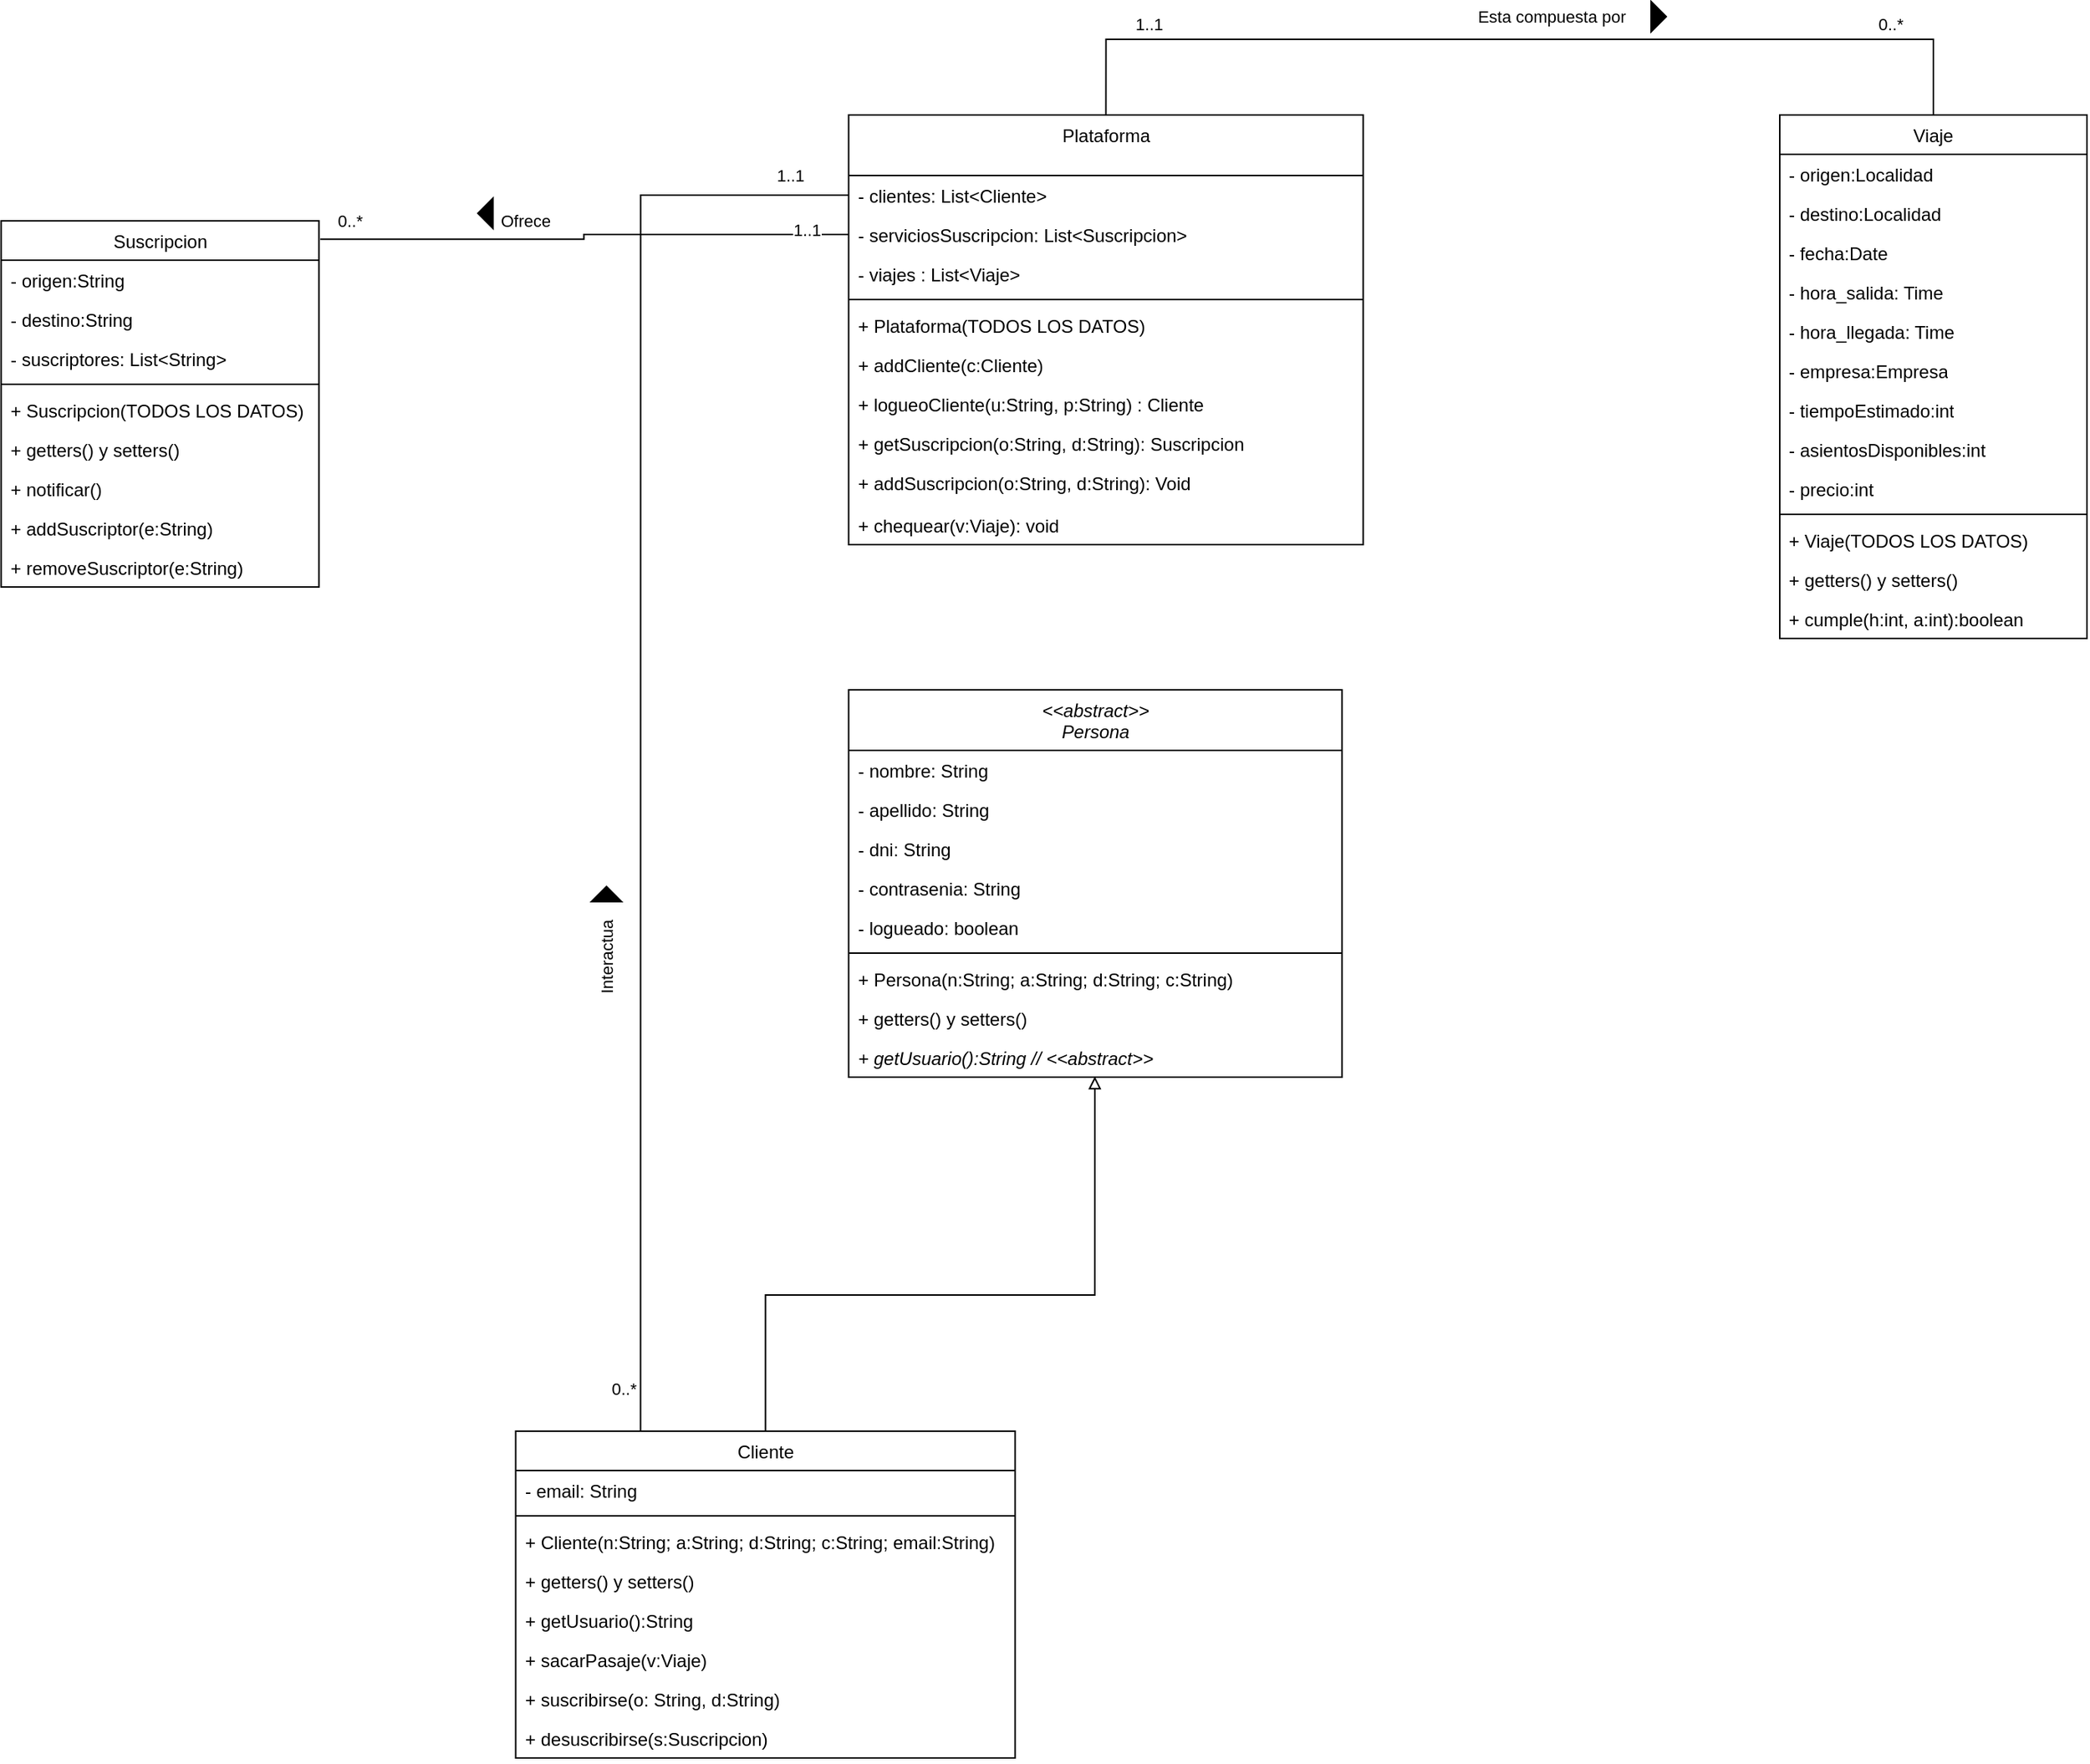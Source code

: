 <mxfile version="15.7.3" type="device"><diagram name="Página-1" id="zjq8cMb5KONKdvHJmB7o"><mxGraphModel dx="1447" dy="908" grid="1" gridSize="10" guides="1" tooltips="1" connect="1" arrows="1" fold="1" page="1" pageScale="1" pageWidth="827" pageHeight="1169" math="0" shadow="0"><root><mxCell id="0"/><mxCell id="1" parent="0"/><mxCell id="j-AWwlysF16xWAHeP7fP-1" value="&lt;i style=&quot;font-weight: normal;&quot;&gt;&amp;lt;&amp;lt;abstract&amp;gt;&amp;gt;&lt;br&gt;Persona&lt;/i&gt;" style="swimlane;fontStyle=1;align=center;verticalAlign=top;childLayout=stackLayout;horizontal=1;startSize=40;horizontalStack=0;resizeParent=1;resizeParentMax=0;resizeLast=0;collapsible=1;marginBottom=0;whiteSpace=wrap;html=1;" parent="1" vertex="1"><mxGeometry x="914.75" y="720" width="326" height="256" as="geometry"/></mxCell><mxCell id="j-AWwlysF16xWAHeP7fP-2" value="- nombre: String" style="text;strokeColor=none;fillColor=none;align=left;verticalAlign=top;spacingLeft=4;spacingRight=4;overflow=hidden;rotatable=0;points=[[0,0.5],[1,0.5]];portConstraint=eastwest;whiteSpace=wrap;html=1;" parent="j-AWwlysF16xWAHeP7fP-1" vertex="1"><mxGeometry y="40" width="326" height="26" as="geometry"/></mxCell><mxCell id="j-AWwlysF16xWAHeP7fP-3" value="- apellido: String" style="text;strokeColor=none;fillColor=none;align=left;verticalAlign=top;spacingLeft=4;spacingRight=4;overflow=hidden;rotatable=0;points=[[0,0.5],[1,0.5]];portConstraint=eastwest;whiteSpace=wrap;html=1;" parent="j-AWwlysF16xWAHeP7fP-1" vertex="1"><mxGeometry y="66" width="326" height="26" as="geometry"/></mxCell><mxCell id="j-AWwlysF16xWAHeP7fP-4" value="- dni: String" style="text;strokeColor=none;fillColor=none;align=left;verticalAlign=top;spacingLeft=4;spacingRight=4;overflow=hidden;rotatable=0;points=[[0,0.5],[1,0.5]];portConstraint=eastwest;whiteSpace=wrap;html=1;" parent="j-AWwlysF16xWAHeP7fP-1" vertex="1"><mxGeometry y="92" width="326" height="26" as="geometry"/></mxCell><mxCell id="j-AWwlysF16xWAHeP7fP-5" value="- contrasenia: String" style="text;strokeColor=none;fillColor=none;align=left;verticalAlign=top;spacingLeft=4;spacingRight=4;overflow=hidden;rotatable=0;points=[[0,0.5],[1,0.5]];portConstraint=eastwest;whiteSpace=wrap;html=1;" parent="j-AWwlysF16xWAHeP7fP-1" vertex="1"><mxGeometry y="118" width="326" height="26" as="geometry"/></mxCell><mxCell id="j-AWwlysF16xWAHeP7fP-6" value="- logueado: boolean" style="text;strokeColor=none;fillColor=none;align=left;verticalAlign=top;spacingLeft=4;spacingRight=4;overflow=hidden;rotatable=0;points=[[0,0.5],[1,0.5]];portConstraint=eastwest;whiteSpace=wrap;html=1;" parent="j-AWwlysF16xWAHeP7fP-1" vertex="1"><mxGeometry y="144" width="326" height="26" as="geometry"/></mxCell><mxCell id="j-AWwlysF16xWAHeP7fP-7" value="" style="line;strokeWidth=1;fillColor=none;align=left;verticalAlign=middle;spacingTop=-1;spacingLeft=3;spacingRight=3;rotatable=0;labelPosition=right;points=[];portConstraint=eastwest;strokeColor=inherit;" parent="j-AWwlysF16xWAHeP7fP-1" vertex="1"><mxGeometry y="170" width="326" height="8" as="geometry"/></mxCell><mxCell id="j-AWwlysF16xWAHeP7fP-8" value="+ Persona(n:String; a:String; d:String; c:String)" style="text;strokeColor=none;fillColor=none;align=left;verticalAlign=top;spacingLeft=4;spacingRight=4;overflow=hidden;rotatable=0;points=[[0,0.5],[1,0.5]];portConstraint=eastwest;whiteSpace=wrap;html=1;" parent="j-AWwlysF16xWAHeP7fP-1" vertex="1"><mxGeometry y="178" width="326" height="26" as="geometry"/></mxCell><mxCell id="j-AWwlysF16xWAHeP7fP-9" value="+ getters() y setters()" style="text;strokeColor=none;fillColor=none;align=left;verticalAlign=top;spacingLeft=4;spacingRight=4;overflow=hidden;rotatable=0;points=[[0,0.5],[1,0.5]];portConstraint=eastwest;whiteSpace=wrap;html=1;" parent="j-AWwlysF16xWAHeP7fP-1" vertex="1"><mxGeometry y="204" width="326" height="26" as="geometry"/></mxCell><mxCell id="j-AWwlysF16xWAHeP7fP-10" value="&lt;i&gt;+ getUsuario():String // &amp;lt;&amp;lt;abstract&amp;gt;&amp;gt;&lt;/i&gt;" style="text;strokeColor=none;fillColor=none;align=left;verticalAlign=top;spacingLeft=4;spacingRight=4;overflow=hidden;rotatable=0;points=[[0,0.5],[1,0.5]];portConstraint=eastwest;whiteSpace=wrap;html=1;" parent="j-AWwlysF16xWAHeP7fP-1" vertex="1"><mxGeometry y="230" width="326" height="26" as="geometry"/></mxCell><mxCell id="j-AWwlysF16xWAHeP7fP-11" style="rounded=0;orthogonalLoop=1;jettySize=auto;html=1;entryX=0.499;entryY=0.981;entryDx=0;entryDy=0;entryPerimeter=0;endArrow=block;endFill=0;edgeStyle=orthogonalEdgeStyle;" parent="1" source="j-AWwlysF16xWAHeP7fP-13" target="j-AWwlysF16xWAHeP7fP-10" edge="1"><mxGeometry relative="1" as="geometry"><Array as="points"><mxPoint x="860" y="1120"/><mxPoint x="1077" y="1120"/></Array></mxGeometry></mxCell><mxCell id="j-AWwlysF16xWAHeP7fP-13" value="&lt;span style=&quot;font-weight: normal;&quot;&gt;Cliente&lt;/span&gt;" style="swimlane;fontStyle=1;align=center;verticalAlign=top;childLayout=stackLayout;horizontal=1;startSize=26;horizontalStack=0;resizeParent=1;resizeParentMax=0;resizeLast=0;collapsible=1;marginBottom=0;whiteSpace=wrap;html=1;" parent="1" vertex="1"><mxGeometry x="694.75" y="1210" width="330" height="216" as="geometry"><mxRectangle x="134" y="100" width="70" height="26" as="alternateBounds"/></mxGeometry></mxCell><mxCell id="j-AWwlysF16xWAHeP7fP-14" value="- email: String" style="text;strokeColor=none;fillColor=none;align=left;verticalAlign=top;spacingLeft=4;spacingRight=4;overflow=hidden;rotatable=0;points=[[0,0.5],[1,0.5]];portConstraint=eastwest;whiteSpace=wrap;html=1;" parent="j-AWwlysF16xWAHeP7fP-13" vertex="1"><mxGeometry y="26" width="330" height="26" as="geometry"/></mxCell><mxCell id="j-AWwlysF16xWAHeP7fP-17" value="" style="line;strokeWidth=1;fillColor=none;align=left;verticalAlign=middle;spacingTop=-1;spacingLeft=3;spacingRight=3;rotatable=0;labelPosition=right;points=[];portConstraint=eastwest;strokeColor=inherit;" parent="j-AWwlysF16xWAHeP7fP-13" vertex="1"><mxGeometry y="52" width="330" height="8" as="geometry"/></mxCell><mxCell id="j-AWwlysF16xWAHeP7fP-18" value="+ Cliente(n:String; a:String; d:String; c:String; email:String)" style="text;strokeColor=none;fillColor=none;align=left;verticalAlign=top;spacingLeft=4;spacingRight=4;overflow=hidden;rotatable=0;points=[[0,0.5],[1,0.5]];portConstraint=eastwest;whiteSpace=wrap;html=1;" parent="j-AWwlysF16xWAHeP7fP-13" vertex="1"><mxGeometry y="60" width="330" height="26" as="geometry"/></mxCell><mxCell id="j-AWwlysF16xWAHeP7fP-19" value="+ getters() y setters()" style="text;strokeColor=none;fillColor=none;align=left;verticalAlign=top;spacingLeft=4;spacingRight=4;overflow=hidden;rotatable=0;points=[[0,0.5],[1,0.5]];portConstraint=eastwest;whiteSpace=wrap;html=1;" parent="j-AWwlysF16xWAHeP7fP-13" vertex="1"><mxGeometry y="86" width="330" height="26" as="geometry"/></mxCell><mxCell id="AUp9FPdAzG-k2VMfIPUW-1" value="+ getUsuario():String&amp;nbsp;" style="text;strokeColor=none;fillColor=none;align=left;verticalAlign=top;spacingLeft=4;spacingRight=4;overflow=hidden;rotatable=0;points=[[0,0.5],[1,0.5]];portConstraint=eastwest;whiteSpace=wrap;html=1;" vertex="1" parent="j-AWwlysF16xWAHeP7fP-13"><mxGeometry y="112" width="330" height="26" as="geometry"/></mxCell><mxCell id="j-AWwlysF16xWAHeP7fP-22" value="+ sacarPasaje(v:Viaje)" style="text;strokeColor=none;fillColor=none;align=left;verticalAlign=top;spacingLeft=4;spacingRight=4;overflow=hidden;rotatable=0;points=[[0,0.5],[1,0.5]];portConstraint=eastwest;whiteSpace=wrap;html=1;" parent="j-AWwlysF16xWAHeP7fP-13" vertex="1"><mxGeometry y="138" width="330" height="26" as="geometry"/></mxCell><mxCell id="j-AWwlysF16xWAHeP7fP-25" value="+ suscribirse(o: String, d:String)" style="text;strokeColor=none;fillColor=none;align=left;verticalAlign=top;spacingLeft=4;spacingRight=4;overflow=hidden;rotatable=0;points=[[0,0.5],[1,0.5]];portConstraint=eastwest;whiteSpace=wrap;html=1;" parent="j-AWwlysF16xWAHeP7fP-13" vertex="1"><mxGeometry y="164" width="330" height="26" as="geometry"/></mxCell><mxCell id="j-AWwlysF16xWAHeP7fP-26" value="+ desuscribirse(s:Suscripcion)" style="text;strokeColor=none;fillColor=none;align=left;verticalAlign=top;spacingLeft=4;spacingRight=4;overflow=hidden;rotatable=0;points=[[0,0.5],[1,0.5]];portConstraint=eastwest;whiteSpace=wrap;html=1;" parent="j-AWwlysF16xWAHeP7fP-13" vertex="1"><mxGeometry y="190" width="330" height="26" as="geometry"/></mxCell><mxCell id="j-AWwlysF16xWAHeP7fP-86" value="&lt;span style=&quot;font-weight: normal;&quot;&gt;Suscripcion&lt;/span&gt;" style="swimlane;fontStyle=1;align=center;verticalAlign=top;childLayout=stackLayout;horizontal=1;startSize=26;horizontalStack=0;resizeParent=1;resizeParentMax=0;resizeLast=0;collapsible=1;marginBottom=0;whiteSpace=wrap;html=1;" parent="1" vertex="1"><mxGeometry x="354.75" y="410" width="210" height="242" as="geometry"><mxRectangle x="1500" y="60" width="90" height="26" as="alternateBounds"/></mxGeometry></mxCell><mxCell id="j-AWwlysF16xWAHeP7fP-87" value="- origen:String" style="text;strokeColor=none;fillColor=none;align=left;verticalAlign=top;spacingLeft=4;spacingRight=4;overflow=hidden;rotatable=0;points=[[0,0.5],[1,0.5]];portConstraint=eastwest;whiteSpace=wrap;html=1;" parent="j-AWwlysF16xWAHeP7fP-86" vertex="1"><mxGeometry y="26" width="210" height="26" as="geometry"/></mxCell><mxCell id="j-AWwlysF16xWAHeP7fP-88" value="- destino:String" style="text;strokeColor=none;fillColor=none;align=left;verticalAlign=top;spacingLeft=4;spacingRight=4;overflow=hidden;rotatable=0;points=[[0,0.5],[1,0.5]];portConstraint=eastwest;whiteSpace=wrap;html=1;" parent="j-AWwlysF16xWAHeP7fP-86" vertex="1"><mxGeometry y="52" width="210" height="26" as="geometry"/></mxCell><mxCell id="j-AWwlysF16xWAHeP7fP-89" value="- suscriptores: List&amp;lt;String&amp;gt;" style="text;strokeColor=none;fillColor=none;align=left;verticalAlign=top;spacingLeft=4;spacingRight=4;overflow=hidden;rotatable=0;points=[[0,0.5],[1,0.5]];portConstraint=eastwest;whiteSpace=wrap;html=1;" parent="j-AWwlysF16xWAHeP7fP-86" vertex="1"><mxGeometry y="78" width="210" height="26" as="geometry"/></mxCell><mxCell id="j-AWwlysF16xWAHeP7fP-90" value="" style="line;strokeWidth=1;fillColor=none;align=left;verticalAlign=middle;spacingTop=-1;spacingLeft=3;spacingRight=3;rotatable=0;labelPosition=right;points=[];portConstraint=eastwest;strokeColor=inherit;" parent="j-AWwlysF16xWAHeP7fP-86" vertex="1"><mxGeometry y="104" width="210" height="8" as="geometry"/></mxCell><mxCell id="j-AWwlysF16xWAHeP7fP-91" value="+ Suscripcion(TODOS LOS DATOS)" style="text;strokeColor=none;fillColor=none;align=left;verticalAlign=top;spacingLeft=4;spacingRight=4;overflow=hidden;rotatable=0;points=[[0,0.5],[1,0.5]];portConstraint=eastwest;whiteSpace=wrap;html=1;" parent="j-AWwlysF16xWAHeP7fP-86" vertex="1"><mxGeometry y="112" width="210" height="26" as="geometry"/></mxCell><mxCell id="j-AWwlysF16xWAHeP7fP-92" value="+ getters() y setters()" style="text;strokeColor=none;fillColor=none;align=left;verticalAlign=top;spacingLeft=4;spacingRight=4;overflow=hidden;rotatable=0;points=[[0,0.5],[1,0.5]];portConstraint=eastwest;whiteSpace=wrap;html=1;" parent="j-AWwlysF16xWAHeP7fP-86" vertex="1"><mxGeometry y="138" width="210" height="26" as="geometry"/></mxCell><mxCell id="j-AWwlysF16xWAHeP7fP-93" value="+ notificar()" style="text;strokeColor=none;fillColor=none;align=left;verticalAlign=top;spacingLeft=4;spacingRight=4;overflow=hidden;rotatable=0;points=[[0,0.5],[1,0.5]];portConstraint=eastwest;whiteSpace=wrap;html=1;" parent="j-AWwlysF16xWAHeP7fP-86" vertex="1"><mxGeometry y="164" width="210" height="26" as="geometry"/></mxCell><mxCell id="j-AWwlysF16xWAHeP7fP-94" value="+ addSuscriptor(e:String)" style="text;strokeColor=none;fillColor=none;align=left;verticalAlign=top;spacingLeft=4;spacingRight=4;overflow=hidden;rotatable=0;points=[[0,0.5],[1,0.5]];portConstraint=eastwest;whiteSpace=wrap;html=1;" parent="j-AWwlysF16xWAHeP7fP-86" vertex="1"><mxGeometry y="190" width="210" height="26" as="geometry"/></mxCell><mxCell id="j-AWwlysF16xWAHeP7fP-95" value="+ removeSuscriptor(e:String)" style="text;strokeColor=none;fillColor=none;align=left;verticalAlign=top;spacingLeft=4;spacingRight=4;overflow=hidden;rotatable=0;points=[[0,0.5],[1,0.5]];portConstraint=eastwest;whiteSpace=wrap;html=1;" parent="j-AWwlysF16xWAHeP7fP-86" vertex="1"><mxGeometry y="216" width="210" height="26" as="geometry"/></mxCell><mxCell id="AUp9FPdAzG-k2VMfIPUW-20" style="edgeStyle=orthogonalEdgeStyle;rounded=0;orthogonalLoop=1;jettySize=auto;html=1;exitX=0.5;exitY=0;exitDx=0;exitDy=0;entryX=0.5;entryY=0;entryDx=0;entryDy=0;endArrow=none;endFill=0;" edge="1" parent="1" source="j-AWwlysF16xWAHeP7fP-96" target="AUp9FPdAzG-k2VMfIPUW-5"><mxGeometry relative="1" as="geometry"><Array as="points"><mxPoint x="1085" y="290"/><mxPoint x="1631" y="290"/></Array></mxGeometry></mxCell><mxCell id="AUp9FPdAzG-k2VMfIPUW-22" value="Esta compuesta por" style="edgeLabel;html=1;align=center;verticalAlign=middle;resizable=0;points=[];" vertex="1" connectable="0" parent="AUp9FPdAzG-k2VMfIPUW-20"><mxGeometry x="0.062" y="2" relative="1" as="geometry"><mxPoint y="-13" as="offset"/></mxGeometry></mxCell><mxCell id="AUp9FPdAzG-k2VMfIPUW-23" value="1..1" style="edgeLabel;html=1;align=center;verticalAlign=middle;resizable=0;points=[];" vertex="1" connectable="0" parent="AUp9FPdAzG-k2VMfIPUW-20"><mxGeometry x="-0.761" y="-1" relative="1" as="geometry"><mxPoint y="-11" as="offset"/></mxGeometry></mxCell><mxCell id="AUp9FPdAzG-k2VMfIPUW-24" value="0..*" style="edgeLabel;html=1;align=center;verticalAlign=middle;resizable=0;points=[];" vertex="1" connectable="0" parent="AUp9FPdAzG-k2VMfIPUW-20"><mxGeometry x="0.757" relative="1" as="geometry"><mxPoint y="-10" as="offset"/></mxGeometry></mxCell><mxCell id="j-AWwlysF16xWAHeP7fP-96" value="&lt;span style=&quot;font-weight: 400;&quot;&gt;Plataforma&lt;/span&gt;" style="swimlane;fontStyle=1;align=center;verticalAlign=top;childLayout=stackLayout;horizontal=1;startSize=40;horizontalStack=0;resizeParent=1;resizeParentMax=0;resizeLast=0;collapsible=1;marginBottom=0;whiteSpace=wrap;html=1;" parent="1" vertex="1"><mxGeometry x="914.75" y="340" width="340" height="284" as="geometry"><mxRectangle x="-540" y="-410" width="90" height="40" as="alternateBounds"/></mxGeometry></mxCell><mxCell id="j-AWwlysF16xWAHeP7fP-97" value="- clientes: List&amp;lt;Cliente&amp;gt;" style="text;strokeColor=none;fillColor=none;align=left;verticalAlign=top;spacingLeft=4;spacingRight=4;overflow=hidden;rotatable=0;points=[[0,0.5],[1,0.5]];portConstraint=eastwest;whiteSpace=wrap;html=1;" parent="j-AWwlysF16xWAHeP7fP-96" vertex="1"><mxGeometry y="40" width="340" height="26" as="geometry"/></mxCell><mxCell id="j-AWwlysF16xWAHeP7fP-99" value="- serviciosSuscripcion: List&amp;lt;Suscripcion&amp;gt;" style="text;strokeColor=none;fillColor=none;align=left;verticalAlign=top;spacingLeft=4;spacingRight=4;overflow=hidden;rotatable=0;points=[[0,0.5],[1,0.5]];portConstraint=eastwest;whiteSpace=wrap;html=1;" parent="j-AWwlysF16xWAHeP7fP-96" vertex="1"><mxGeometry y="66" width="340" height="26" as="geometry"/></mxCell><mxCell id="AUp9FPdAzG-k2VMfIPUW-4" value="- viajes : List&amp;lt;Viaje&amp;gt;" style="text;strokeColor=none;fillColor=none;align=left;verticalAlign=top;spacingLeft=4;spacingRight=4;overflow=hidden;rotatable=0;points=[[0,0.5],[1,0.5]];portConstraint=eastwest;whiteSpace=wrap;html=1;" vertex="1" parent="j-AWwlysF16xWAHeP7fP-96"><mxGeometry y="92" width="340" height="26" as="geometry"/></mxCell><mxCell id="j-AWwlysF16xWAHeP7fP-101" value="" style="line;strokeWidth=1;fillColor=none;align=left;verticalAlign=middle;spacingTop=-1;spacingLeft=3;spacingRight=3;rotatable=0;labelPosition=right;points=[];portConstraint=eastwest;strokeColor=inherit;" parent="j-AWwlysF16xWAHeP7fP-96" vertex="1"><mxGeometry y="118" width="340" height="8" as="geometry"/></mxCell><mxCell id="j-AWwlysF16xWAHeP7fP-102" value="+ Plataforma(TODOS LOS DATOS)" style="text;strokeColor=none;fillColor=none;align=left;verticalAlign=top;spacingLeft=4;spacingRight=4;overflow=hidden;rotatable=0;points=[[0,0.5],[1,0.5]];portConstraint=eastwest;whiteSpace=wrap;html=1;" parent="j-AWwlysF16xWAHeP7fP-96" vertex="1"><mxGeometry y="126" width="340" height="26" as="geometry"/></mxCell><mxCell id="j-AWwlysF16xWAHeP7fP-103" value="+ addCliente(c:Cliente)" style="text;strokeColor=none;fillColor=none;align=left;verticalAlign=top;spacingLeft=4;spacingRight=4;overflow=hidden;rotatable=0;points=[[0,0.5],[1,0.5]];portConstraint=eastwest;whiteSpace=wrap;html=1;" parent="j-AWwlysF16xWAHeP7fP-96" vertex="1"><mxGeometry y="152" width="340" height="26" as="geometry"/></mxCell><mxCell id="j-AWwlysF16xWAHeP7fP-104" value="+ logueoCliente(u:String, p:String) : Cliente" style="text;strokeColor=none;fillColor=none;align=left;verticalAlign=top;spacingLeft=4;spacingRight=4;overflow=hidden;rotatable=0;points=[[0,0.5],[1,0.5]];portConstraint=eastwest;whiteSpace=wrap;html=1;" parent="j-AWwlysF16xWAHeP7fP-96" vertex="1"><mxGeometry y="178" width="340" height="26" as="geometry"/></mxCell><mxCell id="j-AWwlysF16xWAHeP7fP-106" value="+ getSuscripcion(o:String, d:String): Suscripcion" style="text;strokeColor=none;fillColor=none;align=left;verticalAlign=top;spacingLeft=4;spacingRight=4;overflow=hidden;rotatable=0;points=[[0,0.5],[1,0.5]];portConstraint=eastwest;whiteSpace=wrap;html=1;" parent="j-AWwlysF16xWAHeP7fP-96" vertex="1"><mxGeometry y="204" width="340" height="26" as="geometry"/></mxCell><mxCell id="j-AWwlysF16xWAHeP7fP-107" value="+ addSuscripcion(o:String, d:String): Void" style="text;strokeColor=none;fillColor=none;align=left;verticalAlign=top;spacingLeft=4;spacingRight=4;overflow=hidden;rotatable=0;points=[[0,0.5],[1,0.5]];portConstraint=eastwest;whiteSpace=wrap;html=1;" parent="j-AWwlysF16xWAHeP7fP-96" vertex="1"><mxGeometry y="230" width="340" height="28" as="geometry"/></mxCell><mxCell id="AUp9FPdAzG-k2VMfIPUW-3" value="+ chequear(v:Viaje): void" style="text;strokeColor=none;fillColor=none;align=left;verticalAlign=top;spacingLeft=4;spacingRight=4;overflow=hidden;rotatable=0;points=[[0,0.5],[1,0.5]];portConstraint=eastwest;whiteSpace=wrap;html=1;" vertex="1" parent="j-AWwlysF16xWAHeP7fP-96"><mxGeometry y="258" width="340" height="26" as="geometry"/></mxCell><mxCell id="j-AWwlysF16xWAHeP7fP-149" style="edgeStyle=orthogonalEdgeStyle;rounded=0;orthogonalLoop=1;jettySize=auto;html=1;exitX=0;exitY=0.5;exitDx=0;exitDy=0;entryX=1.004;entryY=0.05;entryDx=0;entryDy=0;entryPerimeter=0;endArrow=none;endFill=0;" parent="1" source="j-AWwlysF16xWAHeP7fP-99" target="j-AWwlysF16xWAHeP7fP-86" edge="1"><mxGeometry relative="1" as="geometry"/></mxCell><mxCell id="j-AWwlysF16xWAHeP7fP-150" value="1..1" style="edgeLabel;html=1;align=center;verticalAlign=middle;resizable=0;points=[];" parent="j-AWwlysF16xWAHeP7fP-149" vertex="1" connectable="0"><mxGeometry x="-0.843" y="-3" relative="1" as="geometry"><mxPoint x="-1" as="offset"/></mxGeometry></mxCell><mxCell id="j-AWwlysF16xWAHeP7fP-151" value="0..*" style="edgeLabel;html=1;align=center;verticalAlign=middle;resizable=0;points=[];" parent="j-AWwlysF16xWAHeP7fP-149" vertex="1" connectable="0"><mxGeometry x="0.931" y="-1" relative="1" as="geometry"><mxPoint x="7" y="-11" as="offset"/></mxGeometry></mxCell><mxCell id="j-AWwlysF16xWAHeP7fP-152" value="Ofrece" style="edgeLabel;html=1;align=center;verticalAlign=middle;resizable=0;points=[];" parent="j-AWwlysF16xWAHeP7fP-149" vertex="1" connectable="0"><mxGeometry x="0.239" y="-1" relative="1" as="geometry"><mxPoint x="1" y="-11" as="offset"/></mxGeometry></mxCell><mxCell id="j-AWwlysF16xWAHeP7fP-160" style="edgeStyle=orthogonalEdgeStyle;rounded=0;orthogonalLoop=1;jettySize=auto;html=1;exitX=0;exitY=0.5;exitDx=0;exitDy=0;entryX=0.25;entryY=0;entryDx=0;entryDy=0;endArrow=none;endFill=0;" parent="1" source="j-AWwlysF16xWAHeP7fP-97" target="j-AWwlysF16xWAHeP7fP-13" edge="1"><mxGeometry relative="1" as="geometry"/></mxCell><mxCell id="j-AWwlysF16xWAHeP7fP-161" value="1..1" style="edgeLabel;html=1;align=center;verticalAlign=middle;resizable=0;points=[];" parent="j-AWwlysF16xWAHeP7fP-160" vertex="1" connectable="0"><mxGeometry x="-0.904" y="1" relative="1" as="geometry"><mxPoint x="7" y="-14" as="offset"/></mxGeometry></mxCell><mxCell id="j-AWwlysF16xWAHeP7fP-162" value="0..*" style="edgeLabel;html=1;align=center;verticalAlign=middle;resizable=0;points=[];" parent="j-AWwlysF16xWAHeP7fP-160" vertex="1" connectable="0"><mxGeometry x="0.898" relative="1" as="geometry"><mxPoint x="-12" y="20" as="offset"/></mxGeometry></mxCell><mxCell id="j-AWwlysF16xWAHeP7fP-163" value="Interactua" style="edgeLabel;html=1;align=center;verticalAlign=middle;resizable=0;points=[];rotation=-90;" parent="j-AWwlysF16xWAHeP7fP-160" vertex="1" connectable="0"><mxGeometry x="0.356" y="2" relative="1" as="geometry"><mxPoint x="-24" y="-5" as="offset"/></mxGeometry></mxCell><mxCell id="j-AWwlysF16xWAHeP7fP-164" value="" style="verticalLabelPosition=bottom;verticalAlign=top;html=1;shape=mxgraph.basic.acute_triangle;dx=0.5;rotation=0;fillColor=#000000;" parent="1" vertex="1"><mxGeometry x="744.75" y="850" width="20" height="10" as="geometry"/></mxCell><mxCell id="j-AWwlysF16xWAHeP7fP-165" value="" style="verticalLabelPosition=bottom;verticalAlign=top;html=1;shape=mxgraph.basic.acute_triangle;dx=0.5;rotation=-90;fillColor=#000000;" parent="1" vertex="1"><mxGeometry x="664.75" y="400" width="20" height="10" as="geometry"/></mxCell><mxCell id="AUp9FPdAzG-k2VMfIPUW-5" value="&lt;span style=&quot;font-weight: normal;&quot;&gt;Viaje&lt;/span&gt;" style="swimlane;fontStyle=1;align=center;verticalAlign=top;childLayout=stackLayout;horizontal=1;startSize=26;horizontalStack=0;resizeParent=1;resizeParentMax=0;resizeLast=0;collapsible=1;marginBottom=0;whiteSpace=wrap;html=1;" vertex="1" parent="1"><mxGeometry x="1530" y="340" width="203" height="346" as="geometry"><mxRectangle x="1510" y="52" width="60" height="26" as="alternateBounds"/></mxGeometry></mxCell><mxCell id="AUp9FPdAzG-k2VMfIPUW-6" value="- origen:Localidad" style="text;strokeColor=none;fillColor=none;align=left;verticalAlign=top;spacingLeft=4;spacingRight=4;overflow=hidden;rotatable=0;points=[[0,0.5],[1,0.5]];portConstraint=eastwest;whiteSpace=wrap;html=1;" vertex="1" parent="AUp9FPdAzG-k2VMfIPUW-5"><mxGeometry y="26" width="203" height="26" as="geometry"/></mxCell><mxCell id="AUp9FPdAzG-k2VMfIPUW-7" value="- destino:Localidad" style="text;strokeColor=none;fillColor=none;align=left;verticalAlign=top;spacingLeft=4;spacingRight=4;overflow=hidden;rotatable=0;points=[[0,0.5],[1,0.5]];portConstraint=eastwest;whiteSpace=wrap;html=1;" vertex="1" parent="AUp9FPdAzG-k2VMfIPUW-5"><mxGeometry y="52" width="203" height="26" as="geometry"/></mxCell><mxCell id="AUp9FPdAzG-k2VMfIPUW-8" value="- fecha:Date" style="text;strokeColor=none;fillColor=none;align=left;verticalAlign=top;spacingLeft=4;spacingRight=4;overflow=hidden;rotatable=0;points=[[0,0.5],[1,0.5]];portConstraint=eastwest;whiteSpace=wrap;html=1;" vertex="1" parent="AUp9FPdAzG-k2VMfIPUW-5"><mxGeometry y="78" width="203" height="26" as="geometry"/></mxCell><mxCell id="AUp9FPdAzG-k2VMfIPUW-9" value="- hora_salida: Time" style="text;strokeColor=none;fillColor=none;align=left;verticalAlign=top;spacingLeft=4;spacingRight=4;overflow=hidden;rotatable=0;points=[[0,0.5],[1,0.5]];portConstraint=eastwest;whiteSpace=wrap;html=1;" vertex="1" parent="AUp9FPdAzG-k2VMfIPUW-5"><mxGeometry y="104" width="203" height="26" as="geometry"/></mxCell><mxCell id="AUp9FPdAzG-k2VMfIPUW-10" value="- hora_llegada: Time" style="text;strokeColor=none;fillColor=none;align=left;verticalAlign=top;spacingLeft=4;spacingRight=4;overflow=hidden;rotatable=0;points=[[0,0.5],[1,0.5]];portConstraint=eastwest;whiteSpace=wrap;html=1;" vertex="1" parent="AUp9FPdAzG-k2VMfIPUW-5"><mxGeometry y="130" width="203" height="26" as="geometry"/></mxCell><mxCell id="AUp9FPdAzG-k2VMfIPUW-11" value="- empresa:Empresa" style="text;strokeColor=none;fillColor=none;align=left;verticalAlign=top;spacingLeft=4;spacingRight=4;overflow=hidden;rotatable=0;points=[[0,0.5],[1,0.5]];portConstraint=eastwest;whiteSpace=wrap;html=1;" vertex="1" parent="AUp9FPdAzG-k2VMfIPUW-5"><mxGeometry y="156" width="203" height="26" as="geometry"/></mxCell><mxCell id="AUp9FPdAzG-k2VMfIPUW-12" value="- tiempoEstimado:int" style="text;strokeColor=none;fillColor=none;align=left;verticalAlign=top;spacingLeft=4;spacingRight=4;overflow=hidden;rotatable=0;points=[[0,0.5],[1,0.5]];portConstraint=eastwest;whiteSpace=wrap;html=1;" vertex="1" parent="AUp9FPdAzG-k2VMfIPUW-5"><mxGeometry y="182" width="203" height="26" as="geometry"/></mxCell><mxCell id="AUp9FPdAzG-k2VMfIPUW-13" value="- asientosDisponibles:int" style="text;strokeColor=none;fillColor=none;align=left;verticalAlign=top;spacingLeft=4;spacingRight=4;overflow=hidden;rotatable=0;points=[[0,0.5],[1,0.5]];portConstraint=eastwest;whiteSpace=wrap;html=1;" vertex="1" parent="AUp9FPdAzG-k2VMfIPUW-5"><mxGeometry y="208" width="203" height="26" as="geometry"/></mxCell><mxCell id="AUp9FPdAzG-k2VMfIPUW-14" value="- precio:int" style="text;strokeColor=none;fillColor=none;align=left;verticalAlign=top;spacingLeft=4;spacingRight=4;overflow=hidden;rotatable=0;points=[[0,0.5],[1,0.5]];portConstraint=eastwest;whiteSpace=wrap;html=1;" vertex="1" parent="AUp9FPdAzG-k2VMfIPUW-5"><mxGeometry y="234" width="203" height="26" as="geometry"/></mxCell><mxCell id="AUp9FPdAzG-k2VMfIPUW-16" value="" style="line;strokeWidth=1;fillColor=none;align=left;verticalAlign=middle;spacingTop=-1;spacingLeft=3;spacingRight=3;rotatable=0;labelPosition=right;points=[];portConstraint=eastwest;strokeColor=inherit;" vertex="1" parent="AUp9FPdAzG-k2VMfIPUW-5"><mxGeometry y="260" width="203" height="8" as="geometry"/></mxCell><mxCell id="AUp9FPdAzG-k2VMfIPUW-17" value="+ Viaje(TODOS LOS DATOS)" style="text;strokeColor=none;fillColor=none;align=left;verticalAlign=top;spacingLeft=4;spacingRight=4;overflow=hidden;rotatable=0;points=[[0,0.5],[1,0.5]];portConstraint=eastwest;whiteSpace=wrap;html=1;" vertex="1" parent="AUp9FPdAzG-k2VMfIPUW-5"><mxGeometry y="268" width="203" height="26" as="geometry"/></mxCell><mxCell id="AUp9FPdAzG-k2VMfIPUW-18" value="+ getters() y setters()" style="text;strokeColor=none;fillColor=none;align=left;verticalAlign=top;spacingLeft=4;spacingRight=4;overflow=hidden;rotatable=0;points=[[0,0.5],[1,0.5]];portConstraint=eastwest;whiteSpace=wrap;html=1;" vertex="1" parent="AUp9FPdAzG-k2VMfIPUW-5"><mxGeometry y="294" width="203" height="26" as="geometry"/></mxCell><mxCell id="AUp9FPdAzG-k2VMfIPUW-19" value="+ cumple(h:int, a:int):boolean" style="text;strokeColor=none;fillColor=none;align=left;verticalAlign=top;spacingLeft=4;spacingRight=4;overflow=hidden;rotatable=0;points=[[0,0.5],[1,0.5]];portConstraint=eastwest;whiteSpace=wrap;html=1;" vertex="1" parent="AUp9FPdAzG-k2VMfIPUW-5"><mxGeometry y="320" width="203" height="26" as="geometry"/></mxCell><mxCell id="AUp9FPdAzG-k2VMfIPUW-21" value="" style="verticalLabelPosition=bottom;verticalAlign=top;html=1;shape=mxgraph.basic.acute_triangle;dx=0.5;rotation=90;fillColor=#000000;" vertex="1" parent="1"><mxGeometry x="1440" y="270" width="20" height="10" as="geometry"/></mxCell></root></mxGraphModel></diagram></mxfile>